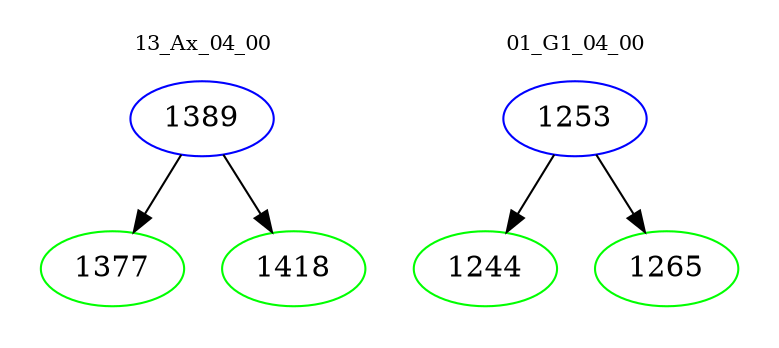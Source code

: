 digraph{
subgraph cluster_0 {
color = white
label = "13_Ax_04_00";
fontsize=10;
T0_1389 [label="1389", color="blue"]
T0_1389 -> T0_1377 [color="black"]
T0_1377 [label="1377", color="green"]
T0_1389 -> T0_1418 [color="black"]
T0_1418 [label="1418", color="green"]
}
subgraph cluster_1 {
color = white
label = "01_G1_04_00";
fontsize=10;
T1_1253 [label="1253", color="blue"]
T1_1253 -> T1_1244 [color="black"]
T1_1244 [label="1244", color="green"]
T1_1253 -> T1_1265 [color="black"]
T1_1265 [label="1265", color="green"]
}
}
